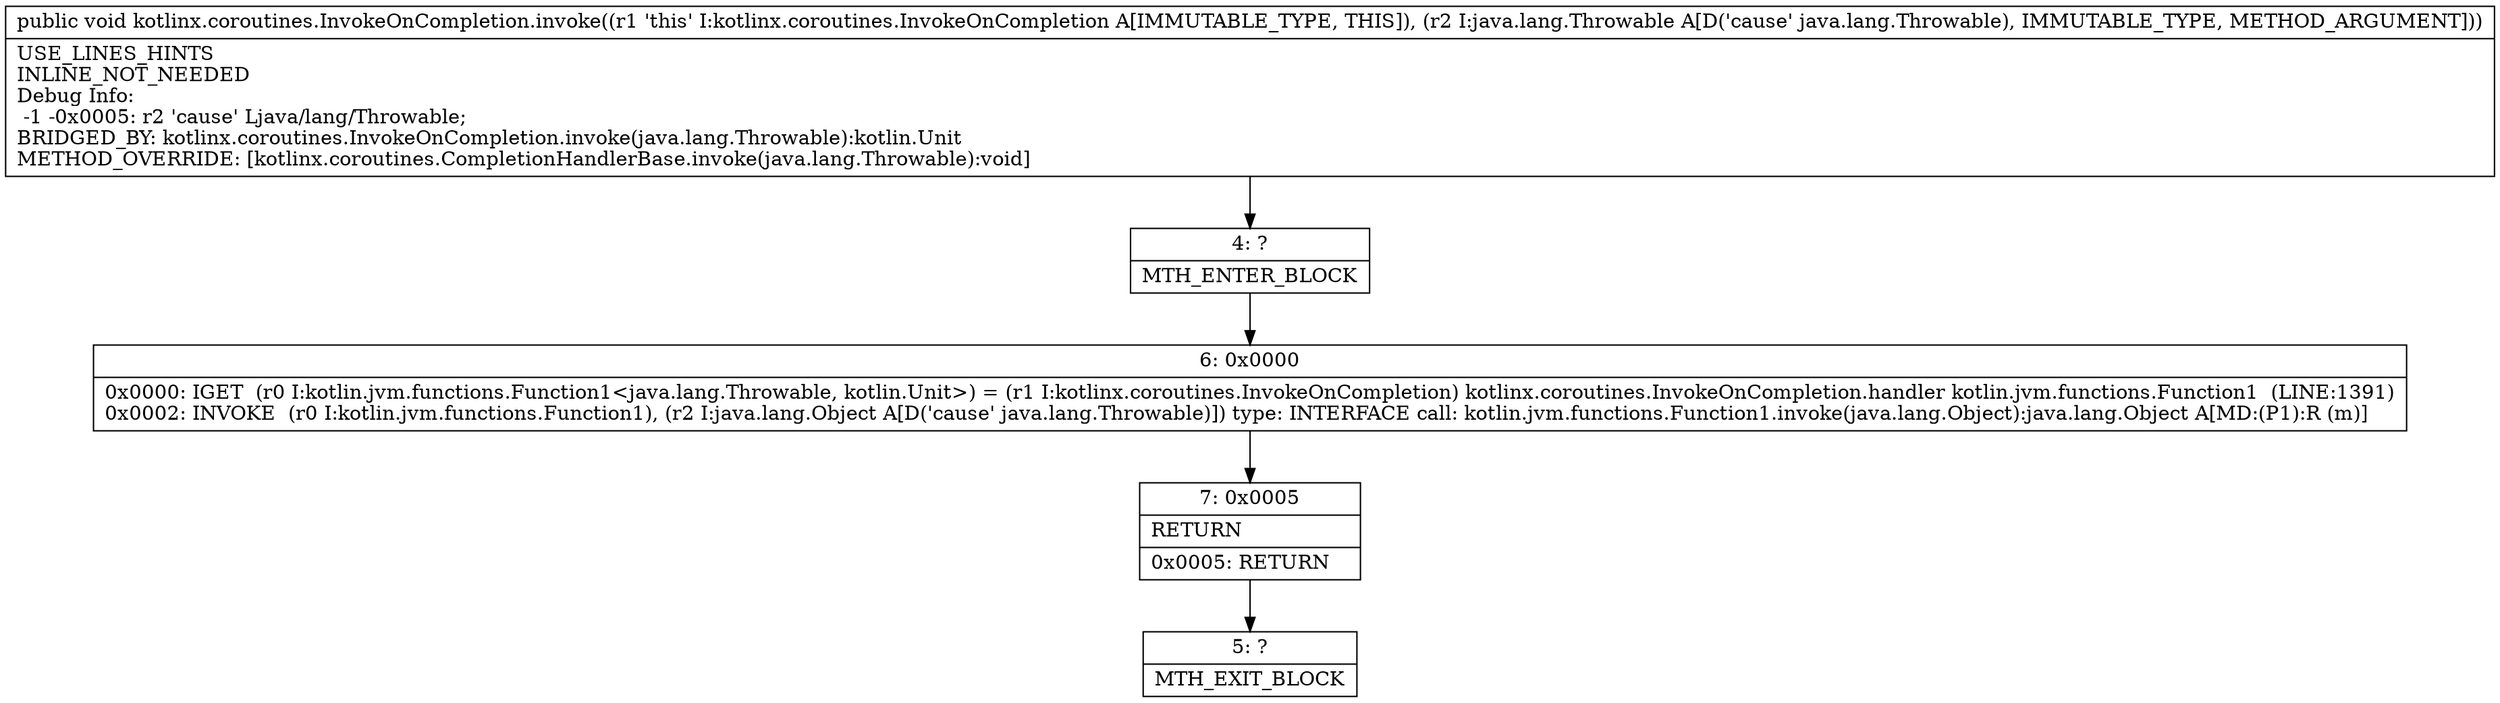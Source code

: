digraph "CFG forkotlinx.coroutines.InvokeOnCompletion.invoke(Ljava\/lang\/Throwable;)V" {
Node_4 [shape=record,label="{4\:\ ?|MTH_ENTER_BLOCK\l}"];
Node_6 [shape=record,label="{6\:\ 0x0000|0x0000: IGET  (r0 I:kotlin.jvm.functions.Function1\<java.lang.Throwable, kotlin.Unit\>) = (r1 I:kotlinx.coroutines.InvokeOnCompletion) kotlinx.coroutines.InvokeOnCompletion.handler kotlin.jvm.functions.Function1  (LINE:1391)\l0x0002: INVOKE  (r0 I:kotlin.jvm.functions.Function1), (r2 I:java.lang.Object A[D('cause' java.lang.Throwable)]) type: INTERFACE call: kotlin.jvm.functions.Function1.invoke(java.lang.Object):java.lang.Object A[MD:(P1):R (m)]\l}"];
Node_7 [shape=record,label="{7\:\ 0x0005|RETURN\l|0x0005: RETURN   \l}"];
Node_5 [shape=record,label="{5\:\ ?|MTH_EXIT_BLOCK\l}"];
MethodNode[shape=record,label="{public void kotlinx.coroutines.InvokeOnCompletion.invoke((r1 'this' I:kotlinx.coroutines.InvokeOnCompletion A[IMMUTABLE_TYPE, THIS]), (r2 I:java.lang.Throwable A[D('cause' java.lang.Throwable), IMMUTABLE_TYPE, METHOD_ARGUMENT]))  | USE_LINES_HINTS\lINLINE_NOT_NEEDED\lDebug Info:\l  \-1 \-0x0005: r2 'cause' Ljava\/lang\/Throwable;\lBRIDGED_BY: kotlinx.coroutines.InvokeOnCompletion.invoke(java.lang.Throwable):kotlin.Unit\lMETHOD_OVERRIDE: [kotlinx.coroutines.CompletionHandlerBase.invoke(java.lang.Throwable):void]\l}"];
MethodNode -> Node_4;Node_4 -> Node_6;
Node_6 -> Node_7;
Node_7 -> Node_5;
}


